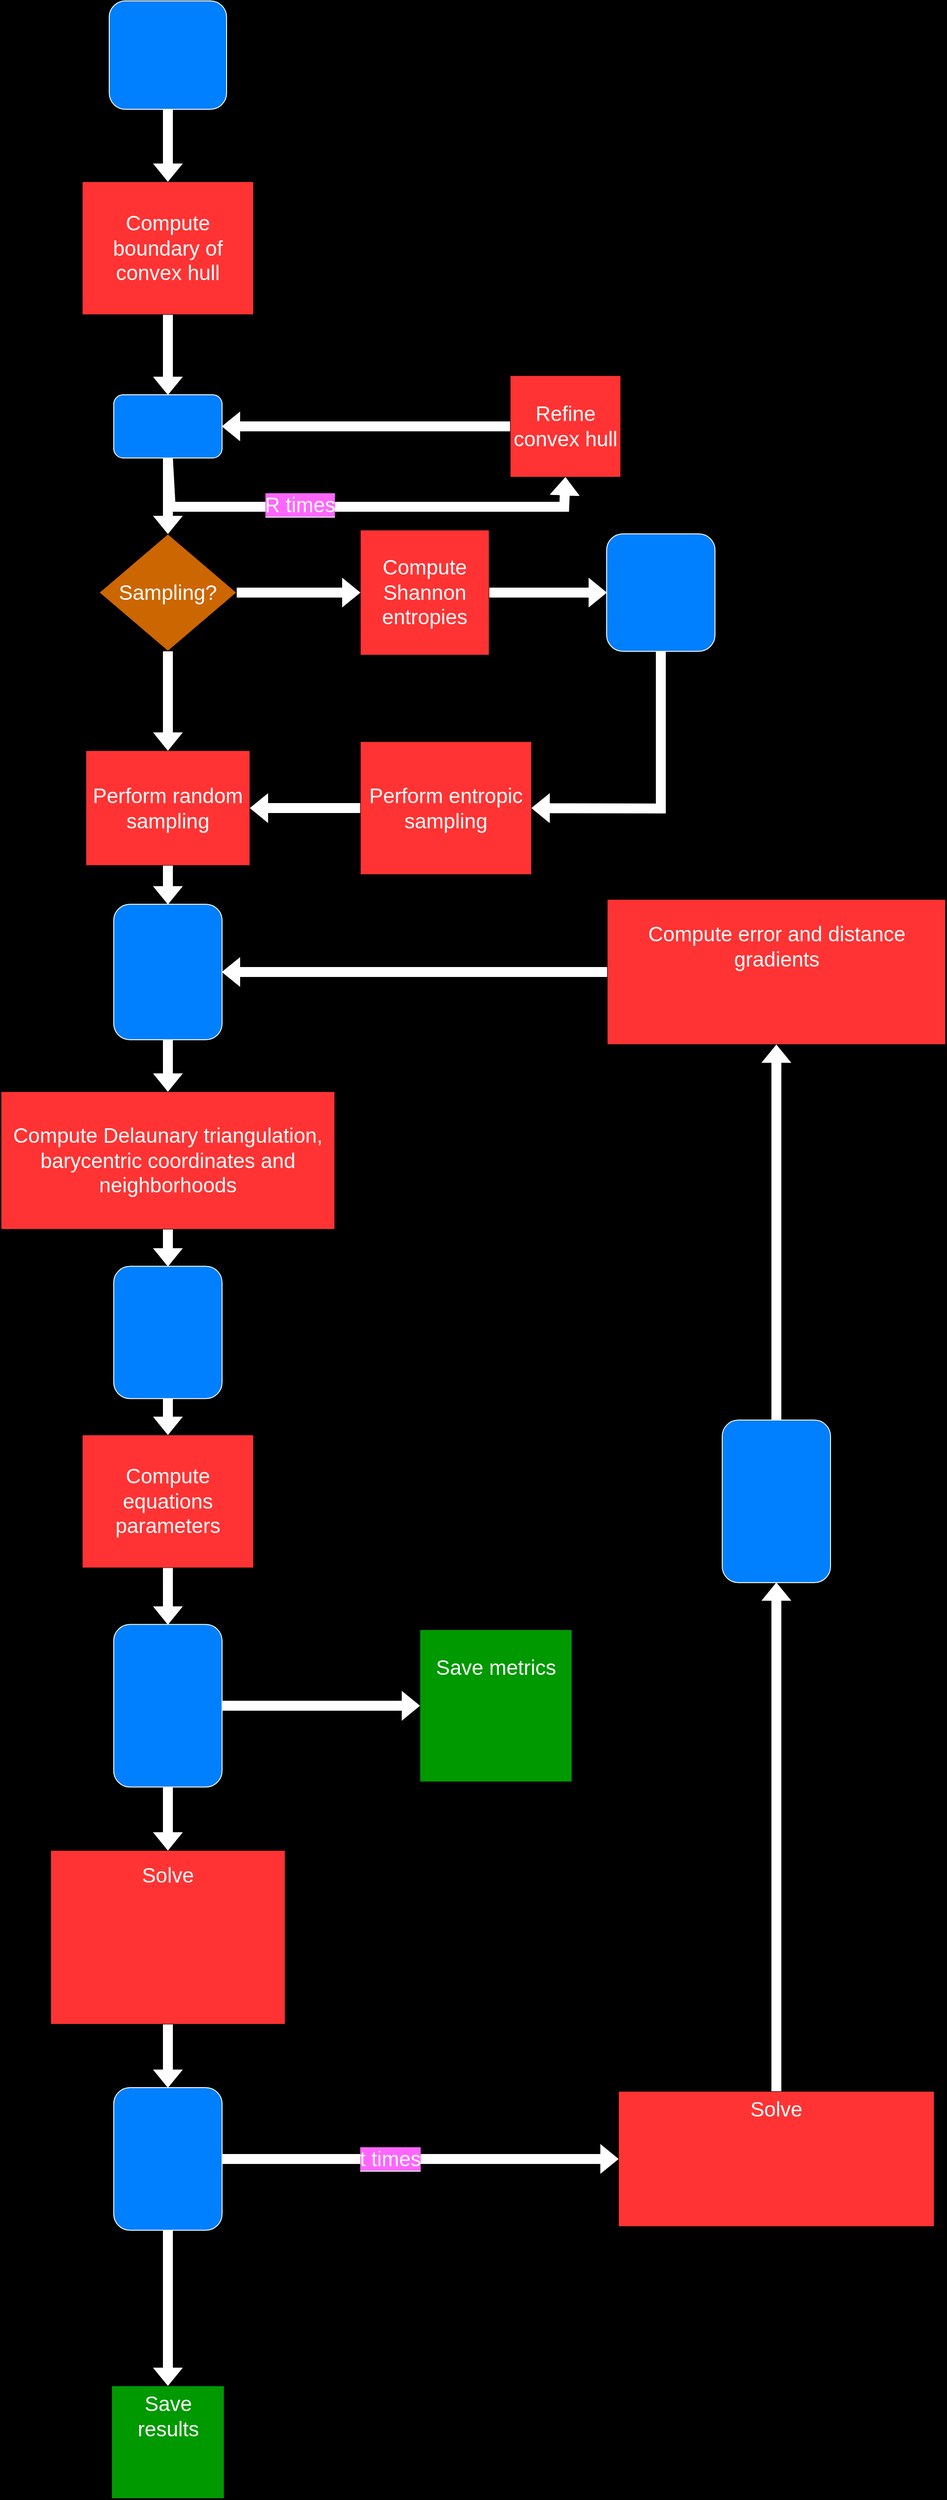 <mxfile version="24.7.17">
  <diagram id="C5RBs43oDa-KdzZeNtuy" name="Page-1">
    <mxGraphModel dx="4327" dy="1740" grid="1" gridSize="10" guides="1" tooltips="1" connect="1" arrows="1" fold="1" page="1" pageScale="1" pageWidth="827" pageHeight="1169" background="#000000" math="0" shadow="0">
      <root>
        <mxCell id="WIyWlLk6GJQsqaUBKTNV-0" />
        <mxCell id="WIyWlLk6GJQsqaUBKTNV-1" parent="WIyWlLk6GJQsqaUBKTNV-0" />
        <mxCell id="WIyWlLk6GJQsqaUBKTNV-3" value="" style="rounded=1;whiteSpace=wrap;html=1;fontSize=12;glass=0;strokeWidth=1;shadow=0;fillColor=#007FFF;strokeColor=#FFFFFF;" parent="WIyWlLk6GJQsqaUBKTNV-1" vertex="1">
          <mxGeometry x="-684.01" y="10" width="130" height="120" as="geometry" />
        </mxCell>
        <mxCell id="WIyWlLk6GJQsqaUBKTNV-7" value="" style="rounded=1;whiteSpace=wrap;html=1;fontSize=12;glass=0;strokeWidth=1;shadow=0;fillColor=#007FFF;strokeColor=#FFFFFF;" parent="WIyWlLk6GJQsqaUBKTNV-1" vertex="1">
          <mxGeometry x="-679.01" y="446" width="120" height="70" as="geometry" />
        </mxCell>
        <mxCell id="2tToLLXR_E-FGZWZoV9Z-5" value="&lt;font style=&quot;font-size: 23px;&quot; color=&quot;#ffffff&quot;&gt;Sampling?&lt;/font&gt;" style="rhombus;whiteSpace=wrap;html=1;fillColor=#CC6600;" vertex="1" parent="WIyWlLk6GJQsqaUBKTNV-1">
          <mxGeometry x="-695.25" y="600" width="152.48" height="130" as="geometry" />
        </mxCell>
        <mxCell id="2tToLLXR_E-FGZWZoV9Z-6" value="" style="rounded=1;whiteSpace=wrap;html=1;fillColor=#007FFF;strokeColor=#FFFFFF;" vertex="1" parent="WIyWlLk6GJQsqaUBKTNV-1">
          <mxGeometry x="-679.01" y="1010" width="120" height="150" as="geometry" />
        </mxCell>
        <mxCell id="2tToLLXR_E-FGZWZoV9Z-16" value="" style="shape=image;verticalLabelPosition=bottom;labelBackgroundColor=default;verticalAlign=top;aspect=fixed;imageAspect=0;image=https://latex2image-output.s3.amazonaws.com/img-MdtrQdKeAqWw.png;" vertex="1" parent="WIyWlLk6GJQsqaUBKTNV-1">
          <mxGeometry x="-646.01" y="60" width="54" height="20" as="geometry" />
        </mxCell>
        <mxCell id="2tToLLXR_E-FGZWZoV9Z-21" value="" style="shape=image;verticalLabelPosition=bottom;labelBackgroundColor=default;verticalAlign=top;aspect=fixed;imageAspect=0;image=https://latex2image-output.s3.amazonaws.com/img-YrEPd9WTKbMs.png;" vertex="1" parent="WIyWlLk6GJQsqaUBKTNV-1">
          <mxGeometry x="-626.51" y="474" width="15" height="14" as="geometry" />
        </mxCell>
        <mxCell id="2tToLLXR_E-FGZWZoV9Z-22" value="" style="shape=image;verticalLabelPosition=bottom;labelBackgroundColor=default;verticalAlign=top;aspect=fixed;imageAspect=0;image=https://latex2image-output.s3.amazonaws.com/img-MdtrQdKeAqWw.png;" vertex="1" parent="WIyWlLk6GJQsqaUBKTNV-1">
          <mxGeometry x="-646.01" y="471" width="54" height="20" as="geometry" />
        </mxCell>
        <mxCell id="2tToLLXR_E-FGZWZoV9Z-24" value="" style="rounded=1;whiteSpace=wrap;html=1;fillColor=#007FFF;strokeColor=#FFFFFF;" vertex="1" parent="WIyWlLk6GJQsqaUBKTNV-1">
          <mxGeometry x="-679.01" y="1807.3" width="120" height="180" as="geometry" />
        </mxCell>
        <mxCell id="2tToLLXR_E-FGZWZoV9Z-25" value="" style="rounded=1;whiteSpace=wrap;html=1;fillColor=#007FFF;strokeColor=#FFFFFF;" vertex="1" parent="WIyWlLk6GJQsqaUBKTNV-1">
          <mxGeometry x="-679.01" y="1410.8" width="120" height="146.5" as="geometry" />
        </mxCell>
        <mxCell id="2tToLLXR_E-FGZWZoV9Z-31" value="&lt;font color=&quot;#ffffff&quot; style=&quot;font-size: 23px;&quot;&gt;Solve&lt;/font&gt;&lt;div&gt;&lt;font color=&quot;#ffffff&quot; style=&quot;font-size: 23px;&quot;&gt;&lt;br&gt;&lt;/font&gt;&lt;/div&gt;&lt;div&gt;&lt;font color=&quot;#ffffff&quot; style=&quot;font-size: 23px;&quot;&gt;&lt;br&gt;&lt;/font&gt;&lt;/div&gt;&lt;div&gt;&lt;font color=&quot;#ffffff&quot; style=&quot;font-size: 23px;&quot;&gt;&lt;br&gt;&lt;/font&gt;&lt;/div&gt;&lt;div&gt;&lt;font color=&quot;#ffffff&quot; style=&quot;font-size: 23px;&quot;&gt;&lt;br&gt;&lt;/font&gt;&lt;/div&gt;&lt;div&gt;&lt;font color=&quot;#ffffff&quot; style=&quot;font-size: 23px;&quot;&gt;&lt;br&gt;&lt;/font&gt;&lt;/div&gt;" style="rounded=0;whiteSpace=wrap;html=1;fillColor=#FF3333;" vertex="1" parent="WIyWlLk6GJQsqaUBKTNV-1">
          <mxGeometry x="-749.01" y="2057.3" width="260" height="192.7" as="geometry" />
        </mxCell>
        <mxCell id="2tToLLXR_E-FGZWZoV9Z-32" value="" style="shape=image;verticalLabelPosition=bottom;labelBackgroundColor=default;verticalAlign=top;aspect=fixed;imageAspect=0;image=https://latex2image-output.s3.amazonaws.com/img-BF2th61PQR67.png;" vertex="1" parent="WIyWlLk6GJQsqaUBKTNV-1">
          <mxGeometry x="-730.765" y="2111.46" width="223.51" height="102.1" as="geometry" />
        </mxCell>
        <mxCell id="2tToLLXR_E-FGZWZoV9Z-34" value="&lt;font style=&quot;font-size: 23px;&quot; color=&quot;#ffffff&quot;&gt;Solve&lt;/font&gt;&lt;div&gt;&lt;font style=&quot;font-size: 23px;&quot; color=&quot;#ffffff&quot;&gt;&lt;br&gt;&lt;/font&gt;&lt;/div&gt;&lt;div&gt;&lt;font style=&quot;font-size: 23px;&quot; color=&quot;#ffffff&quot;&gt;&lt;br&gt;&lt;/font&gt;&lt;/div&gt;&lt;div&gt;&lt;font style=&quot;font-size: 23px;&quot; color=&quot;#ffffff&quot;&gt;&lt;br&gt;&lt;/font&gt;&lt;/div&gt;&lt;div&gt;&lt;font style=&quot;font-size: 23px;&quot; color=&quot;#ffffff&quot;&gt;&lt;br&gt;&lt;/font&gt;&lt;/div&gt;" style="rounded=0;whiteSpace=wrap;html=1;fillColor=#FF3333;" vertex="1" parent="WIyWlLk6GJQsqaUBKTNV-1">
          <mxGeometry x="-120" y="2323.95" width="350" height="150" as="geometry" />
        </mxCell>
        <mxCell id="2tToLLXR_E-FGZWZoV9Z-36" value="&lt;font style=&quot;font-size: 23px;&quot; color=&quot;#ffffff&quot;&gt;Compute error and distance gradients&lt;/font&gt;&lt;div&gt;&lt;font style=&quot;font-size: 23px;&quot; color=&quot;#ffffff&quot;&gt;&lt;br&gt;&lt;/font&gt;&lt;/div&gt;&lt;div&gt;&lt;font style=&quot;font-size: 23px;&quot; color=&quot;#ffffff&quot;&gt;&lt;br&gt;&lt;/font&gt;&lt;/div&gt;" style="rounded=0;whiteSpace=wrap;html=1;fillColor=#FF3333;" vertex="1" parent="WIyWlLk6GJQsqaUBKTNV-1">
          <mxGeometry x="-132.5" y="1004.5" width="375" height="161" as="geometry" />
        </mxCell>
        <mxCell id="2tToLLXR_E-FGZWZoV9Z-37" value="" style="shape=image;verticalLabelPosition=bottom;labelBackgroundColor=default;verticalAlign=top;aspect=fixed;imageAspect=0;image=https://latex2image-output.s3.amazonaws.com/img-v2RJPJfK3Mm9.png;" vertex="1" parent="WIyWlLk6GJQsqaUBKTNV-1">
          <mxGeometry x="-636.39" y="2222.31" width="34.76" height="14.99" as="geometry" />
        </mxCell>
        <mxCell id="2tToLLXR_E-FGZWZoV9Z-39" value="" style="rounded=1;whiteSpace=wrap;html=1;fillColor=#007FFF;strokeColor=#FFFFFF;" vertex="1" parent="WIyWlLk6GJQsqaUBKTNV-1">
          <mxGeometry x="-5.0" y="1581.05" width="120" height="180" as="geometry" />
        </mxCell>
        <mxCell id="2tToLLXR_E-FGZWZoV9Z-41" value="" style="shape=image;verticalLabelPosition=bottom;labelBackgroundColor=default;verticalAlign=top;aspect=fixed;imageAspect=0;image=https://latex2image-output.s3.amazonaws.com/img-ybBtHX3ae3xA.png;fontSize=23;fontColor=#FFFFFF;" vertex="1" parent="WIyWlLk6GJQsqaUBKTNV-1">
          <mxGeometry x="-108.49" y="2363.95" width="326.97" height="90" as="geometry" />
        </mxCell>
        <mxCell id="2tToLLXR_E-FGZWZoV9Z-42" value="" style="shape=image;verticalLabelPosition=bottom;labelBackgroundColor=default;verticalAlign=top;aspect=fixed;imageAspect=0;image=https://latex2image-output.s3.amazonaws.com/img-2kKmRhnK3fnX.png;" vertex="1" parent="WIyWlLk6GJQsqaUBKTNV-1">
          <mxGeometry x="-119" y="1094.5" width="323" height="23" as="geometry" />
        </mxCell>
        <mxCell id="2tToLLXR_E-FGZWZoV9Z-43" value="" style="rounded=1;whiteSpace=wrap;html=1;fillColor=#007FFF;strokeColor=#FFFFFF;" vertex="1" parent="WIyWlLk6GJQsqaUBKTNV-1">
          <mxGeometry x="-679.01" y="2320" width="120" height="157.9" as="geometry" />
        </mxCell>
        <mxCell id="2tToLLXR_E-FGZWZoV9Z-45" value="&lt;div&gt;&lt;font style=&quot;font-size: 23px;&quot; color=&quot;#ffffff&quot;&gt;Compute Delaunary triangulation,&lt;/font&gt;&lt;/div&gt;&lt;div&gt;&lt;font style=&quot;font-size: 23px;&quot; color=&quot;#ffffff&quot;&gt;barycentric coordinates and neighborhoods&lt;/font&gt;&lt;/div&gt;" style="rounded=0;whiteSpace=wrap;html=1;fillColor=#FF3333;" vertex="1" parent="WIyWlLk6GJQsqaUBKTNV-1">
          <mxGeometry x="-804" y="1217.3" width="369.98" height="152.7" as="geometry" />
        </mxCell>
        <mxCell id="2tToLLXR_E-FGZWZoV9Z-46" value="&lt;div&gt;&lt;font color=&quot;#ffffff&quot;&gt;&lt;span style=&quot;font-size: 23px;&quot;&gt;Compute equations parameters&lt;/span&gt;&lt;/font&gt;&lt;/div&gt;" style="rounded=0;whiteSpace=wrap;html=1;fillColor=#FF3333;" vertex="1" parent="WIyWlLk6GJQsqaUBKTNV-1">
          <mxGeometry x="-714.01" y="1597.3" width="190" height="147.5" as="geometry" />
        </mxCell>
        <mxCell id="2tToLLXR_E-FGZWZoV9Z-47" value="&lt;div&gt;&lt;font color=&quot;#ffffff&quot;&gt;&lt;span style=&quot;font-size: 23px;&quot;&gt;Compute Shannon entropies&lt;/span&gt;&lt;/font&gt;&lt;/div&gt;" style="rounded=0;whiteSpace=wrap;html=1;fillColor=#FF3333;" vertex="1" parent="WIyWlLk6GJQsqaUBKTNV-1">
          <mxGeometry x="-406.02" y="595.63" width="143" height="138.75" as="geometry" />
        </mxCell>
        <mxCell id="2tToLLXR_E-FGZWZoV9Z-48" value="" style="rounded=1;whiteSpace=wrap;html=1;fontSize=12;glass=0;strokeWidth=1;shadow=0;fillColor=#007FFF;strokeColor=#FFFFFF;" vertex="1" parent="WIyWlLk6GJQsqaUBKTNV-1">
          <mxGeometry x="-133" y="600" width="120" height="130" as="geometry" />
        </mxCell>
        <mxCell id="2tToLLXR_E-FGZWZoV9Z-52" value="&lt;div&gt;&lt;font color=&quot;#ffffff&quot;&gt;&lt;span style=&quot;font-size: 23px;&quot;&gt;Perform entropic sampling&lt;/span&gt;&lt;/font&gt;&lt;/div&gt;" style="rounded=0;whiteSpace=wrap;html=1;fillColor=#FF3333;" vertex="1" parent="WIyWlLk6GJQsqaUBKTNV-1">
          <mxGeometry x="-406.02" y="829.8" width="190" height="147.5" as="geometry" />
        </mxCell>
        <mxCell id="2tToLLXR_E-FGZWZoV9Z-53" value="&lt;div&gt;&lt;font color=&quot;#ffffff&quot;&gt;&lt;span style=&quot;font-size: 23px;&quot;&gt;Compute boundary of convex hull&lt;/span&gt;&lt;/font&gt;&lt;/div&gt;" style="rounded=0;whiteSpace=wrap;html=1;fillColor=#FF3333;" vertex="1" parent="WIyWlLk6GJQsqaUBKTNV-1">
          <mxGeometry x="-714.01" y="210" width="190" height="147.5" as="geometry" />
        </mxCell>
        <mxCell id="2tToLLXR_E-FGZWZoV9Z-55" value="&lt;div&gt;&lt;font color=&quot;#ffffff&quot;&gt;&lt;span style=&quot;font-size: 23px;&quot;&gt;Perform random sampling&lt;/span&gt;&lt;/font&gt;&lt;/div&gt;" style="rounded=0;whiteSpace=wrap;html=1;fillColor=#FF3333;" vertex="1" parent="WIyWlLk6GJQsqaUBKTNV-1">
          <mxGeometry x="-710" y="839.8" width="181.98" height="127.5" as="geometry" />
        </mxCell>
        <mxCell id="2tToLLXR_E-FGZWZoV9Z-56" value="&lt;div&gt;&lt;font color=&quot;#ffffff&quot;&gt;&lt;span style=&quot;font-size: 23px;&quot;&gt;Refine convex hull&lt;/span&gt;&lt;/font&gt;&lt;/div&gt;" style="rounded=0;whiteSpace=wrap;html=1;fillColor=#FF3333;" vertex="1" parent="WIyWlLk6GJQsqaUBKTNV-1">
          <mxGeometry x="-240" y="424.625" width="122.74" height="112.75" as="geometry" />
        </mxCell>
        <mxCell id="2tToLLXR_E-FGZWZoV9Z-58" value="&lt;font color=&quot;#ffffff&quot; style=&quot;font-size: 23px;&quot;&gt;Save results&lt;/font&gt;&lt;div&gt;&lt;font color=&quot;#ffffff&quot; style=&quot;font-size: 23px;&quot;&gt;&lt;br&gt;&lt;/font&gt;&lt;/div&gt;&lt;div&gt;&lt;font color=&quot;#ffffff&quot; style=&quot;font-size: 23px;&quot;&gt;&lt;br&gt;&lt;/font&gt;&lt;/div&gt;" style="whiteSpace=wrap;html=1;aspect=fixed;fillColor=#009900;" vertex="1" parent="WIyWlLk6GJQsqaUBKTNV-1">
          <mxGeometry x="-681.5" y="2650" width="124.98" height="124.98" as="geometry" />
        </mxCell>
        <mxCell id="2tToLLXR_E-FGZWZoV9Z-60" value="" style="shape=image;verticalLabelPosition=bottom;labelBackgroundColor=default;verticalAlign=top;aspect=fixed;imageAspect=0;image=https://latex2image-output.s3.amazonaws.com/img-1xF8dFwxJpcU.png;" vertex="1" parent="WIyWlLk6GJQsqaUBKTNV-1">
          <mxGeometry x="-646.51" y="2727.9" width="55" height="23" as="geometry" />
        </mxCell>
        <mxCell id="2tToLLXR_E-FGZWZoV9Z-61" value="&lt;font color=&quot;#ffffff&quot; style=&quot;font-size: 23px;&quot;&gt;Save metrics&lt;/font&gt;&lt;div&gt;&lt;font color=&quot;#ffffff&quot; style=&quot;font-size: 23px;&quot;&gt;&lt;br&gt;&lt;/font&gt;&lt;/div&gt;&lt;div&gt;&lt;font color=&quot;#ffffff&quot; style=&quot;font-size: 23px;&quot;&gt;&lt;br&gt;&lt;/font&gt;&lt;/div&gt;&lt;div&gt;&lt;font color=&quot;#ffffff&quot; style=&quot;font-size: 23px;&quot;&gt;&lt;br&gt;&lt;/font&gt;&lt;/div&gt;" style="whiteSpace=wrap;html=1;aspect=fixed;fillColor=#009900;" vertex="1" parent="WIyWlLk6GJQsqaUBKTNV-1">
          <mxGeometry x="-340" y="1812.93" width="168.75" height="168.75" as="geometry" />
        </mxCell>
        <mxCell id="2tToLLXR_E-FGZWZoV9Z-62" value="" style="shape=image;verticalLabelPosition=bottom;labelBackgroundColor=default;verticalAlign=top;aspect=fixed;imageAspect=0;image=https://latex2image-output.s3.amazonaws.com/img-5yM5T8eMtcMx.png;" vertex="1" parent="WIyWlLk6GJQsqaUBKTNV-1">
          <mxGeometry x="-270.74" y="1875.63" width="18" height="96" as="geometry" />
        </mxCell>
        <mxCell id="2tToLLXR_E-FGZWZoV9Z-65" value="" style="shape=image;verticalLabelPosition=bottom;labelBackgroundColor=default;verticalAlign=top;aspect=fixed;imageAspect=0;image=https://latex2image-output.s3.amazonaws.com/img-f6SwuTg9SAzw.png;" vertex="1" parent="WIyWlLk6GJQsqaUBKTNV-1">
          <mxGeometry x="-100.5" y="640" width="55" height="73" as="geometry" />
        </mxCell>
        <mxCell id="2tToLLXR_E-FGZWZoV9Z-66" value="" style="shape=image;verticalLabelPosition=bottom;labelBackgroundColor=default;verticalAlign=top;aspect=fixed;imageAspect=0;image=https://latex2image-output.s3.amazonaws.com/img-bHzm3ryF39tc.png;" vertex="1" parent="WIyWlLk6GJQsqaUBKTNV-1">
          <mxGeometry x="-651.51" y="1051" width="65" height="82" as="geometry" />
        </mxCell>
        <mxCell id="2tToLLXR_E-FGZWZoV9Z-67" value="" style="shape=image;verticalLabelPosition=bottom;labelBackgroundColor=default;verticalAlign=top;aspect=fixed;imageAspect=0;image=https://latex2image-output.s3.amazonaws.com/img-nZN45rubFQ3X.png;" vertex="1" parent="WIyWlLk6GJQsqaUBKTNV-1">
          <mxGeometry x="-652.51" y="2343.95" width="67" height="110" as="geometry" />
        </mxCell>
        <mxCell id="2tToLLXR_E-FGZWZoV9Z-68" value="" style="shape=image;verticalLabelPosition=bottom;labelBackgroundColor=default;verticalAlign=top;aspect=fixed;imageAspect=0;image=https://latex2image-output.s3.amazonaws.com/img-nZN45rubFQ3X.png;" vertex="1" parent="WIyWlLk6GJQsqaUBKTNV-1">
          <mxGeometry x="-652.51" y="1429.05" width="67" height="110" as="geometry" />
        </mxCell>
        <mxCell id="2tToLLXR_E-FGZWZoV9Z-69" value="" style="shape=image;verticalLabelPosition=bottom;labelBackgroundColor=default;verticalAlign=top;aspect=fixed;imageAspect=0;image=https://latex2image-output.s3.amazonaws.com/img-W641RCbcEQ6D.png;" vertex="1" parent="WIyWlLk6GJQsqaUBKTNV-1">
          <mxGeometry x="-652.51" y="1827.8" width="67" height="139" as="geometry" />
        </mxCell>
        <mxCell id="2tToLLXR_E-FGZWZoV9Z-70" value="" style="shape=image;verticalLabelPosition=bottom;labelBackgroundColor=default;verticalAlign=top;aspect=fixed;imageAspect=0;image=https://latex2image-output.s3.amazonaws.com/img-EccJXPWEK8pY.png;" vertex="1" parent="WIyWlLk6GJQsqaUBKTNV-1">
          <mxGeometry x="24.98" y="1603.55" width="67" height="135" as="geometry" />
        </mxCell>
        <mxCell id="2tToLLXR_E-FGZWZoV9Z-74" value="" style="endArrow=classic;html=1;rounded=0;exitX=0.5;exitY=1;exitDx=0;exitDy=0;entryX=0.5;entryY=0;entryDx=0;entryDy=0;" edge="1" parent="WIyWlLk6GJQsqaUBKTNV-1" source="2tToLLXR_E-FGZWZoV9Z-53" target="WIyWlLk6GJQsqaUBKTNV-7">
          <mxGeometry width="50" height="50" relative="1" as="geometry">
            <mxPoint x="-380" y="490" as="sourcePoint" />
            <mxPoint x="-330" y="440" as="targetPoint" />
          </mxGeometry>
        </mxCell>
        <mxCell id="2tToLLXR_E-FGZWZoV9Z-80" value="" style="shape=flexArrow;endArrow=classic;html=1;rounded=0;exitX=0.5;exitY=0;exitDx=0;exitDy=0;entryX=0.5;entryY=1;entryDx=0;entryDy=0;strokeColor=#FFFFFF;fillColor=default;fontColor=#FFFFFF;labelBackgroundColor=none;" edge="1" parent="WIyWlLk6GJQsqaUBKTNV-1" source="2tToLLXR_E-FGZWZoV9Z-39" target="2tToLLXR_E-FGZWZoV9Z-36">
          <mxGeometry x="0.052" y="-60" width="50" height="50" relative="1" as="geometry">
            <mxPoint x="-405" y="1210" as="sourcePoint" />
            <mxPoint x="-355" y="1160" as="targetPoint" />
            <mxPoint as="offset" />
          </mxGeometry>
        </mxCell>
        <mxCell id="2tToLLXR_E-FGZWZoV9Z-82" value="" style="shape=flexArrow;endArrow=classic;html=1;rounded=0;exitX=0;exitY=0.5;exitDx=0;exitDy=0;entryX=1;entryY=0.5;entryDx=0;entryDy=0;strokeColor=#FFFFFF;fillColor=default;" edge="1" parent="WIyWlLk6GJQsqaUBKTNV-1" source="2tToLLXR_E-FGZWZoV9Z-36" target="2tToLLXR_E-FGZWZoV9Z-6">
          <mxGeometry width="50" height="50" relative="1" as="geometry">
            <mxPoint x="92" y="1387" as="sourcePoint" />
            <mxPoint x="108" y="1211" as="targetPoint" />
          </mxGeometry>
        </mxCell>
        <mxCell id="2tToLLXR_E-FGZWZoV9Z-83" value="" style="shape=flexArrow;endArrow=classic;html=1;rounded=0;exitX=0.5;exitY=1;exitDx=0;exitDy=0;entryX=0.5;entryY=0;entryDx=0;entryDy=0;strokeColor=#FFFFFF;fillColor=default;" edge="1" parent="WIyWlLk6GJQsqaUBKTNV-1" source="2tToLLXR_E-FGZWZoV9Z-45" target="2tToLLXR_E-FGZWZoV9Z-25">
          <mxGeometry width="50" height="50" relative="1" as="geometry">
            <mxPoint x="210" y="1397" as="sourcePoint" />
            <mxPoint x="-507" y="1413.5" as="targetPoint" />
          </mxGeometry>
        </mxCell>
        <mxCell id="2tToLLXR_E-FGZWZoV9Z-84" value="" style="shape=flexArrow;endArrow=classic;html=1;rounded=0;exitX=0.5;exitY=0;exitDx=0;exitDy=0;entryX=0.5;entryY=1;entryDx=0;entryDy=0;strokeColor=#FFFFFF;fillColor=default;" edge="1" parent="WIyWlLk6GJQsqaUBKTNV-1" source="2tToLLXR_E-FGZWZoV9Z-34" target="2tToLLXR_E-FGZWZoV9Z-39">
          <mxGeometry width="50" height="50" relative="1" as="geometry">
            <mxPoint x="112" y="1407" as="sourcePoint" />
            <mxPoint x="128" y="1231" as="targetPoint" />
          </mxGeometry>
        </mxCell>
        <mxCell id="2tToLLXR_E-FGZWZoV9Z-85" value="" style="shape=flexArrow;endArrow=classic;html=1;rounded=0;exitX=0.5;exitY=1;exitDx=0;exitDy=0;entryX=0.5;entryY=0;entryDx=0;entryDy=0;strokeColor=#FFFFFF;fillColor=default;" edge="1" parent="WIyWlLk6GJQsqaUBKTNV-1" source="2tToLLXR_E-FGZWZoV9Z-46" target="2tToLLXR_E-FGZWZoV9Z-24">
          <mxGeometry width="50" height="50" relative="1" as="geometry">
            <mxPoint x="122" y="1417" as="sourcePoint" />
            <mxPoint x="138" y="1241" as="targetPoint" />
          </mxGeometry>
        </mxCell>
        <mxCell id="2tToLLXR_E-FGZWZoV9Z-86" value="" style="shape=flexArrow;endArrow=classic;html=1;rounded=0;exitX=0.5;exitY=1;exitDx=0;exitDy=0;entryX=0.5;entryY=0;entryDx=0;entryDy=0;strokeColor=#FFFFFF;fillColor=default;" edge="1" parent="WIyWlLk6GJQsqaUBKTNV-1" source="2tToLLXR_E-FGZWZoV9Z-24" target="2tToLLXR_E-FGZWZoV9Z-31">
          <mxGeometry width="50" height="50" relative="1" as="geometry">
            <mxPoint x="132" y="1427" as="sourcePoint" />
            <mxPoint x="148" y="1251" as="targetPoint" />
          </mxGeometry>
        </mxCell>
        <mxCell id="2tToLLXR_E-FGZWZoV9Z-87" value="" style="shape=flexArrow;endArrow=classic;html=1;rounded=0;exitX=0.5;exitY=1;exitDx=0;exitDy=0;entryX=0.5;entryY=0;entryDx=0;entryDy=0;strokeColor=#FFFFFF;fillColor=default;" edge="1" parent="WIyWlLk6GJQsqaUBKTNV-1" source="2tToLLXR_E-FGZWZoV9Z-31" target="2tToLLXR_E-FGZWZoV9Z-43">
          <mxGeometry width="50" height="50" relative="1" as="geometry">
            <mxPoint x="142" y="1437" as="sourcePoint" />
            <mxPoint x="158" y="1261" as="targetPoint" />
          </mxGeometry>
        </mxCell>
        <mxCell id="2tToLLXR_E-FGZWZoV9Z-88" value="" style="shape=flexArrow;endArrow=classic;html=1;rounded=0;exitX=1;exitY=0.5;exitDx=0;exitDy=0;entryX=0;entryY=0.5;entryDx=0;entryDy=0;strokeColor=#FFFFFF;fillColor=default;" edge="1" parent="WIyWlLk6GJQsqaUBKTNV-1" source="2tToLLXR_E-FGZWZoV9Z-43" target="2tToLLXR_E-FGZWZoV9Z-34">
          <mxGeometry width="50" height="50" relative="1" as="geometry">
            <mxPoint x="-605" y="2024.9" as="sourcePoint" />
            <mxPoint x="-595" y="2094.9" as="targetPoint" />
          </mxGeometry>
        </mxCell>
        <mxCell id="2tToLLXR_E-FGZWZoV9Z-103" value="&lt;font style=&quot;font-size: 23px; background-color: rgb(255, 102, 255);&quot; color=&quot;#ffffff&quot;&gt;t times&lt;/font&gt;" style="edgeLabel;html=1;align=center;verticalAlign=middle;resizable=0;points=[];" vertex="1" connectable="0" parent="2tToLLXR_E-FGZWZoV9Z-88">
          <mxGeometry x="-0.154" y="-1" relative="1" as="geometry">
            <mxPoint y="-1" as="offset" />
          </mxGeometry>
        </mxCell>
        <mxCell id="2tToLLXR_E-FGZWZoV9Z-89" value="" style="shape=flexArrow;endArrow=classic;html=1;rounded=0;exitX=0.5;exitY=1;exitDx=0;exitDy=0;entryX=0.5;entryY=0;entryDx=0;entryDy=0;strokeColor=#FFFFFF;fillColor=default;" edge="1" parent="WIyWlLk6GJQsqaUBKTNV-1" source="2tToLLXR_E-FGZWZoV9Z-25" target="2tToLLXR_E-FGZWZoV9Z-46">
          <mxGeometry width="50" height="50" relative="1" as="geometry">
            <mxPoint x="-595" y="2007" as="sourcePoint" />
            <mxPoint x="-585" y="2077" as="targetPoint" />
          </mxGeometry>
        </mxCell>
        <mxCell id="2tToLLXR_E-FGZWZoV9Z-90" value="" style="shape=flexArrow;endArrow=classic;html=1;rounded=0;exitX=0.5;exitY=1;exitDx=0;exitDy=0;strokeColor=#FFFFFF;fillColor=default;entryX=0.5;entryY=0;entryDx=0;entryDy=0;" edge="1" parent="WIyWlLk6GJQsqaUBKTNV-1" source="2tToLLXR_E-FGZWZoV9Z-43" target="2tToLLXR_E-FGZWZoV9Z-58">
          <mxGeometry width="50" height="50" relative="1" as="geometry">
            <mxPoint x="-444.2" y="2347.9" as="sourcePoint" />
            <mxPoint x="-454.976" y="2740.9" as="targetPoint" />
          </mxGeometry>
        </mxCell>
        <mxCell id="2tToLLXR_E-FGZWZoV9Z-92" value="" style="shape=flexArrow;endArrow=classic;html=1;rounded=0;exitX=0.5;exitY=1;exitDx=0;exitDy=0;entryX=0.5;entryY=0;entryDx=0;entryDy=0;strokeColor=#FFFFFF;fillColor=default;fontColor=#FFFFFF;labelBackgroundColor=none;" edge="1" parent="WIyWlLk6GJQsqaUBKTNV-1" source="2tToLLXR_E-FGZWZoV9Z-6" target="2tToLLXR_E-FGZWZoV9Z-45">
          <mxGeometry x="0.052" y="-60" width="50" height="50" relative="1" as="geometry">
            <mxPoint x="65" y="1591" as="sourcePoint" />
            <mxPoint x="65" y="1196" as="targetPoint" />
            <mxPoint as="offset" />
          </mxGeometry>
        </mxCell>
        <mxCell id="2tToLLXR_E-FGZWZoV9Z-93" value="" style="shape=flexArrow;endArrow=classic;html=1;rounded=0;entryX=0;entryY=0.5;entryDx=0;entryDy=0;strokeColor=#FFFFFF;fillColor=default;exitX=1;exitY=0.5;exitDx=0;exitDy=0;" edge="1" parent="WIyWlLk6GJQsqaUBKTNV-1" source="2tToLLXR_E-FGZWZoV9Z-24" target="2tToLLXR_E-FGZWZoV9Z-61">
          <mxGeometry width="50" height="50" relative="1" as="geometry">
            <mxPoint x="-370" y="1710" as="sourcePoint" />
            <mxPoint x="-547" y="1095" as="targetPoint" />
          </mxGeometry>
        </mxCell>
        <mxCell id="2tToLLXR_E-FGZWZoV9Z-94" value="" style="shape=flexArrow;endArrow=classic;html=1;rounded=0;exitX=0.5;exitY=1;exitDx=0;exitDy=0;entryX=0.5;entryY=0;entryDx=0;entryDy=0;strokeColor=#FFFFFF;fillColor=default;" edge="1" parent="WIyWlLk6GJQsqaUBKTNV-1" source="2tToLLXR_E-FGZWZoV9Z-55" target="2tToLLXR_E-FGZWZoV9Z-6">
          <mxGeometry width="50" height="50" relative="1" as="geometry">
            <mxPoint x="-112" y="1105" as="sourcePoint" />
            <mxPoint x="-537" y="1105" as="targetPoint" />
          </mxGeometry>
        </mxCell>
        <mxCell id="2tToLLXR_E-FGZWZoV9Z-95" value="" style="shape=flexArrow;endArrow=classic;html=1;rounded=0;exitX=0.5;exitY=1;exitDx=0;exitDy=0;entryX=0.5;entryY=0;entryDx=0;entryDy=0;strokeColor=#FFFFFF;fillColor=default;" edge="1" parent="WIyWlLk6GJQsqaUBKTNV-1" source="2tToLLXR_E-FGZWZoV9Z-5" target="2tToLLXR_E-FGZWZoV9Z-55">
          <mxGeometry width="50" height="50" relative="1" as="geometry">
            <mxPoint x="-604.25" y="695" as="sourcePoint" />
            <mxPoint x="-571.77" y="1140" as="targetPoint" />
          </mxGeometry>
        </mxCell>
        <mxCell id="2tToLLXR_E-FGZWZoV9Z-96" value="" style="shape=flexArrow;endArrow=classic;html=1;rounded=0;exitX=1;exitY=0.5;exitDx=0;exitDy=0;entryX=0;entryY=0.5;entryDx=0;entryDy=0;strokeColor=#FFFFFF;fillColor=default;" edge="1" parent="WIyWlLk6GJQsqaUBKTNV-1" source="2tToLLXR_E-FGZWZoV9Z-5" target="2tToLLXR_E-FGZWZoV9Z-47">
          <mxGeometry width="50" height="50" relative="1" as="geometry">
            <mxPoint x="-528.01" y="630" as="sourcePoint" />
            <mxPoint x="-561.77" y="1150" as="targetPoint" />
          </mxGeometry>
        </mxCell>
        <mxCell id="2tToLLXR_E-FGZWZoV9Z-97" value="" style="shape=flexArrow;endArrow=classic;html=1;rounded=0;exitX=0.5;exitY=1;exitDx=0;exitDy=0;entryX=0.5;entryY=0;entryDx=0;entryDy=0;strokeColor=#FFFFFF;fillColor=default;" edge="1" parent="WIyWlLk6GJQsqaUBKTNV-1" source="2tToLLXR_E-FGZWZoV9Z-53" target="WIyWlLk6GJQsqaUBKTNV-7">
          <mxGeometry width="50" height="50" relative="1" as="geometry">
            <mxPoint x="-82" y="1135" as="sourcePoint" />
            <mxPoint x="-507" y="1135" as="targetPoint" />
          </mxGeometry>
        </mxCell>
        <mxCell id="2tToLLXR_E-FGZWZoV9Z-98" value="" style="shape=flexArrow;endArrow=classic;html=1;rounded=0;exitX=0.5;exitY=1;exitDx=0;exitDy=0;entryX=0.5;entryY=0;entryDx=0;entryDy=0;strokeColor=#FFFFFF;fillColor=default;" edge="1" parent="WIyWlLk6GJQsqaUBKTNV-1" source="WIyWlLk6GJQsqaUBKTNV-3" target="2tToLLXR_E-FGZWZoV9Z-53">
          <mxGeometry width="50" height="50" relative="1" as="geometry">
            <mxPoint x="-618.03" y="680" as="sourcePoint" />
            <mxPoint x="-643.03" y="815" as="targetPoint" />
          </mxGeometry>
        </mxCell>
        <mxCell id="2tToLLXR_E-FGZWZoV9Z-99" value="" style="shape=flexArrow;endArrow=classic;html=1;rounded=0;exitX=0.5;exitY=1;exitDx=0;exitDy=0;entryX=0.5;entryY=0;entryDx=0;entryDy=0;strokeColor=#FFFFFF;fillColor=default;" edge="1" parent="WIyWlLk6GJQsqaUBKTNV-1" source="WIyWlLk6GJQsqaUBKTNV-7" target="2tToLLXR_E-FGZWZoV9Z-5">
          <mxGeometry width="50" height="50" relative="1" as="geometry">
            <mxPoint x="-539" y="690" as="sourcePoint" />
            <mxPoint x="-564" y="825" as="targetPoint" />
          </mxGeometry>
        </mxCell>
        <mxCell id="2tToLLXR_E-FGZWZoV9Z-100" value="" style="shape=flexArrow;endArrow=classic;html=1;rounded=0;entryX=0.5;entryY=1;entryDx=0;entryDy=0;strokeColor=#FFFFFF;fillColor=default;exitX=0.5;exitY=1;exitDx=0;exitDy=0;" edge="1" parent="WIyWlLk6GJQsqaUBKTNV-1" source="WIyWlLk6GJQsqaUBKTNV-7" target="2tToLLXR_E-FGZWZoV9Z-56">
          <mxGeometry width="50" height="50" relative="1" as="geometry">
            <mxPoint x="-540" y="490" as="sourcePoint" />
            <mxPoint x="-549" y="550" as="targetPoint" />
            <Array as="points">
              <mxPoint x="-616" y="570" />
              <mxPoint x="-340" y="570" />
              <mxPoint x="-180" y="570" />
            </Array>
          </mxGeometry>
        </mxCell>
        <mxCell id="2tToLLXR_E-FGZWZoV9Z-102" value="&lt;font color=&quot;#ffffff&quot; style=&quot;font-size: 23px; background-color: rgb(255, 102, 255);&quot;&gt;R times&lt;/font&gt;" style="edgeLabel;html=1;align=center;verticalAlign=middle;resizable=0;points=[];" vertex="1" connectable="0" parent="2tToLLXR_E-FGZWZoV9Z-100">
          <mxGeometry x="-0.249" y="2" relative="1" as="geometry">
            <mxPoint as="offset" />
          </mxGeometry>
        </mxCell>
        <mxCell id="2tToLLXR_E-FGZWZoV9Z-101" value="" style="shape=flexArrow;endArrow=classic;html=1;rounded=0;exitX=0;exitY=0.5;exitDx=0;exitDy=0;entryX=1;entryY=0.5;entryDx=0;entryDy=0;strokeColor=#FFFFFF;fillColor=default;" edge="1" parent="WIyWlLk6GJQsqaUBKTNV-1" source="2tToLLXR_E-FGZWZoV9Z-56" target="WIyWlLk6GJQsqaUBKTNV-7">
          <mxGeometry width="50" height="50" relative="1" as="geometry">
            <mxPoint x="-541" y="490" as="sourcePoint" />
            <mxPoint x="-539" y="560" as="targetPoint" />
          </mxGeometry>
        </mxCell>
        <mxCell id="2tToLLXR_E-FGZWZoV9Z-104" value="" style="shape=flexArrow;endArrow=classic;html=1;rounded=0;exitX=1;exitY=0.5;exitDx=0;exitDy=0;entryX=0;entryY=0.5;entryDx=0;entryDy=0;strokeColor=#FFFFFF;fillColor=default;" edge="1" parent="WIyWlLk6GJQsqaUBKTNV-1" source="2tToLLXR_E-FGZWZoV9Z-47" target="2tToLLXR_E-FGZWZoV9Z-48">
          <mxGeometry width="50" height="50" relative="1" as="geometry">
            <mxPoint x="-533" y="675" as="sourcePoint" />
            <mxPoint x="-396" y="675" as="targetPoint" />
          </mxGeometry>
        </mxCell>
        <mxCell id="2tToLLXR_E-FGZWZoV9Z-105" value="" style="shape=flexArrow;endArrow=classic;html=1;rounded=0;exitX=0;exitY=0.5;exitDx=0;exitDy=0;entryX=1;entryY=0.5;entryDx=0;entryDy=0;strokeColor=#FFFFFF;fillColor=default;" edge="1" parent="WIyWlLk6GJQsqaUBKTNV-1" source="2tToLLXR_E-FGZWZoV9Z-52" target="2tToLLXR_E-FGZWZoV9Z-55">
          <mxGeometry width="50" height="50" relative="1" as="geometry">
            <mxPoint x="-253" y="675" as="sourcePoint" />
            <mxPoint x="-123" y="675" as="targetPoint" />
          </mxGeometry>
        </mxCell>
        <mxCell id="2tToLLXR_E-FGZWZoV9Z-106" value="" style="shape=flexArrow;endArrow=classic;html=1;rounded=0;exitX=0.5;exitY=1;exitDx=0;exitDy=0;entryX=1;entryY=0.5;entryDx=0;entryDy=0;strokeColor=#FFFFFF;fillColor=default;" edge="1" parent="WIyWlLk6GJQsqaUBKTNV-1" source="2tToLLXR_E-FGZWZoV9Z-48" target="2tToLLXR_E-FGZWZoV9Z-52">
          <mxGeometry width="50" height="50" relative="1" as="geometry">
            <mxPoint x="-396" y="914" as="sourcePoint" />
            <mxPoint x="-518" y="904" as="targetPoint" />
            <Array as="points">
              <mxPoint x="-73" y="904" />
            </Array>
          </mxGeometry>
        </mxCell>
      </root>
    </mxGraphModel>
  </diagram>
</mxfile>
